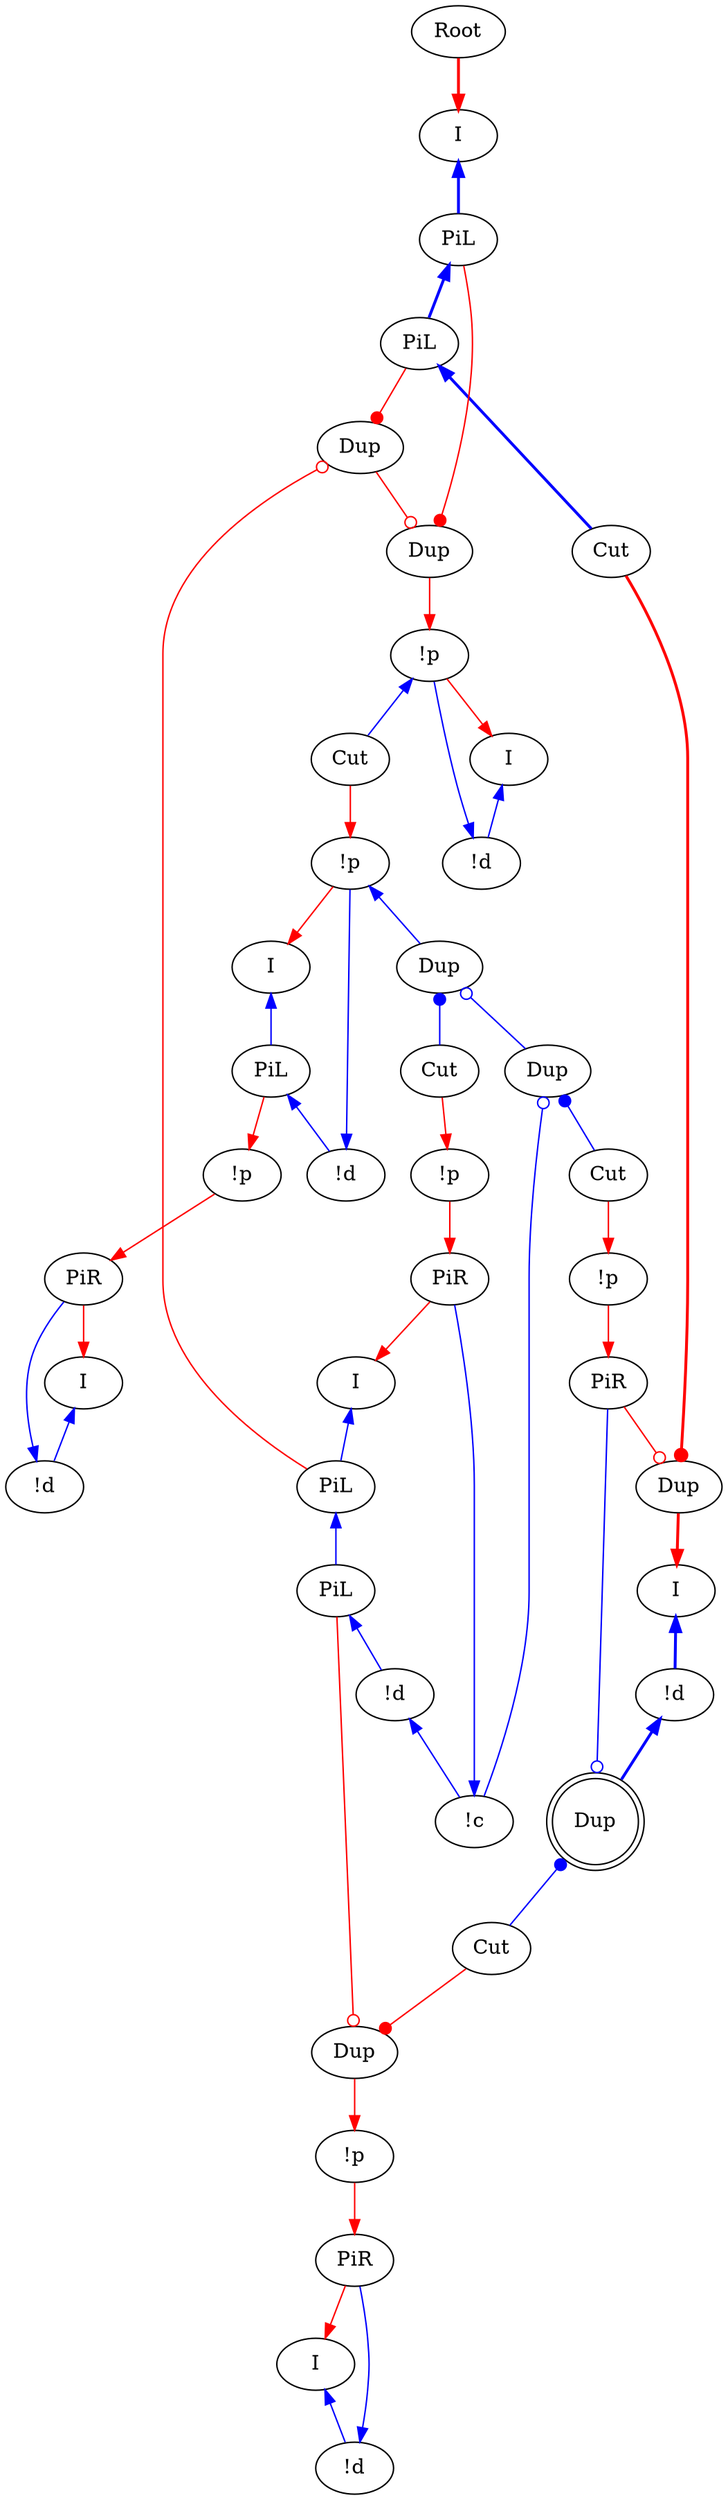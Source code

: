 digraph {
"Root0" [label="Root"]
"!p0" [label="!p"]
"I0" [label="I"]
"!d0" [label="!d"]
"!p1" [label="!p"]
"Cut0" [label="Cut"]
"!d1" [label="!d"]
"PiL0" [label="PiL"]
"I1" [label="I"]
"I2" [label="I"]
"!p2" [label="!p"]
"Cut1" [label="Cut"]
"PiR0" [label="PiR"]
"!c0" [label="!c"]
"!d2" [label="!d"]
"PiL1" [label="PiL"]
"PiL2" [label="PiL"]
"PiL3" [label="PiL"]
"I3" [label="I"]
"Dup0_0" [label="Dup"]
"Dup0_1" [label="Dup"]
"Dup0_2" [label="Dup"]
"PiL4" [label="PiL"]
"!p3" [label="!p"]
"!p4" [label="!p"]
"!p5" [label="!p"]
"Cut2" [label="Cut"]
"PiR1" [label="PiR"]
"PiR2" [label="PiR"]
"PiR3" [label="PiR"]
"Dup1_0" [label="Dup",shape=doublecircle]
"Dup1_1" [label="Dup"]
"Cut3" [label="Cut"]
"Cut4" [label="Cut"]
"!d3" [label="!d"]
"I4" [label="I"]
"!d4" [label="!d"]
"!d5" [label="!d"]
"I5" [label="I"]
"I6" [label="I"]
"Dup3_0" [label="Dup"]
"Dup3_1" [label="Dup"]
"!p1" -> "I1"[color=red,tooltip="e11"]
"!d1" -> "!p1"[color=blue,tooltip="e13",dir=back]
"!p1" -> "Dup3_0"[color=blue,tooltip="e15",dir=back]
"PiL0" -> "!d1"[color=blue,tooltip="e17",dir=back]
"I1" -> "PiL0"[color=blue,tooltip="e19",dir=back]
"PiL0" -> "!p3"[color=red,tooltip="e21"]
"Dup3_0" -> "Cut1"[color=blue,tooltip="e23",arrowtail=dot,dir=back]
"Dup3_0" -> "Dup0_0"[color=blue,tooltip="e25",arrowtail=odot,dir=back]
"Dup0_1" -> "!p4"[color=red,tooltip="e31"]
"I2" -> "PiL4"[color=blue,tooltip="e32",penwidth=2,dir=back]
"PiL4" -> "Dup3_1"[color=red,tooltip="e34",arrowhead=dot]
"Dup0_2" -> "Dup3_1"[color=red,tooltip="e35",arrowhead=odot]
"Cut1" -> "!p2"[color=red,tooltip="e37"]
"!p2" -> "PiR0"[color=red,tooltip="e39"]
"!c0" -> "PiR0"[color=blue,tooltip="e41",dir=back]
"PiR0" -> "I3"[color=red,tooltip="e43"]
"Dup0_0" -> "Cut2"[color=blue,tooltip="e45",arrowtail=dot,dir=back]
"!d2" -> "!c0"[color=blue,tooltip="e46",dir=back]
"Dup0_0" -> "!c0"[color=blue,tooltip="e47",arrowtail=odot,dir=back]
"PiL1" -> "!d2"[color=blue,tooltip="e49",dir=back]
"PiL2" -> "Cut4"[color=blue,tooltip="e50",penwidth=2,dir=back]
"PiL3" -> "PiL1"[color=blue,tooltip="e51",dir=back]
"Cut3" -> "Dup0_1"[color=red,tooltip="e52",arrowhead=dot]
"PiL1" -> "Dup0_1"[color=red,tooltip="e53",arrowhead=odot]
"PiL4" -> "PiL2"[color=blue,tooltip="e54",penwidth=2,dir=back]
"I3" -> "PiL3"[color=blue,tooltip="e55",dir=back]
"PiL2" -> "Dup0_2"[color=red,tooltip="e56",arrowhead=dot]
"PiL3" -> "Dup0_2"[color=red,tooltip="e57",arrowhead=odot]
"!p3" -> "PiR1"[color=red,tooltip="e59"]
"!p4" -> "PiR2"[color=red,tooltip="e61"]
"Cut2" -> "!p5"[color=red,tooltip="e63"]
"!p5" -> "PiR3"[color=red,tooltip="e65"]
"!d3" -> "PiR1"[color=blue,tooltip="e67",dir=back]
"PiR1" -> "I4"[color=red,tooltip="e69"]
"!d4" -> "Dup1_0"[color=blue,tooltip="e70",penwidth=2,dir=back]
"!d5" -> "PiR2"[color=blue,tooltip="e71",dir=back]
"Dup1_1" -> "I5"[color=red,tooltip="e72",penwidth=2]
"PiR2" -> "I6"[color=red,tooltip="e73"]
"Dup1_0" -> "Cut3"[color=blue,tooltip="e74",arrowtail=dot,dir=back]
"Dup1_0" -> "PiR3"[color=blue,tooltip="e75",arrowtail=odot,dir=back]
"Cut4" -> "Dup1_1"[color=red,tooltip="e76",arrowhead=dot,penwidth=2]
"PiR3" -> "Dup1_1"[color=red,tooltip="e77",arrowhead=odot]
"I4" -> "!d3"[color=blue,tooltip="e79",dir=back]
"I5" -> "!d4"[color=blue,tooltip="e80",penwidth=2,dir=back]
"I6" -> "!d5"[color=blue,tooltip="e81",dir=back]
"Cut0" -> "!p1"[color=red,tooltip="e9"]
"Root0" -> "I2"[color=red,tooltip="rettop",penwidth=2]
"!p0" -> "Cut0"[color=blue,tooltip="y2",dir=back]
"!d0" -> "!p0"[color=blue,tooltip="yj",dir=back]
"I0" -> "!d0"[color=blue,tooltip="yl2",dir=back]
"!p0" -> "I0"[color=red,tooltip="yli"]
"Dup3_1" -> "!p0"[color=red,tooltip="ylp"]
}
